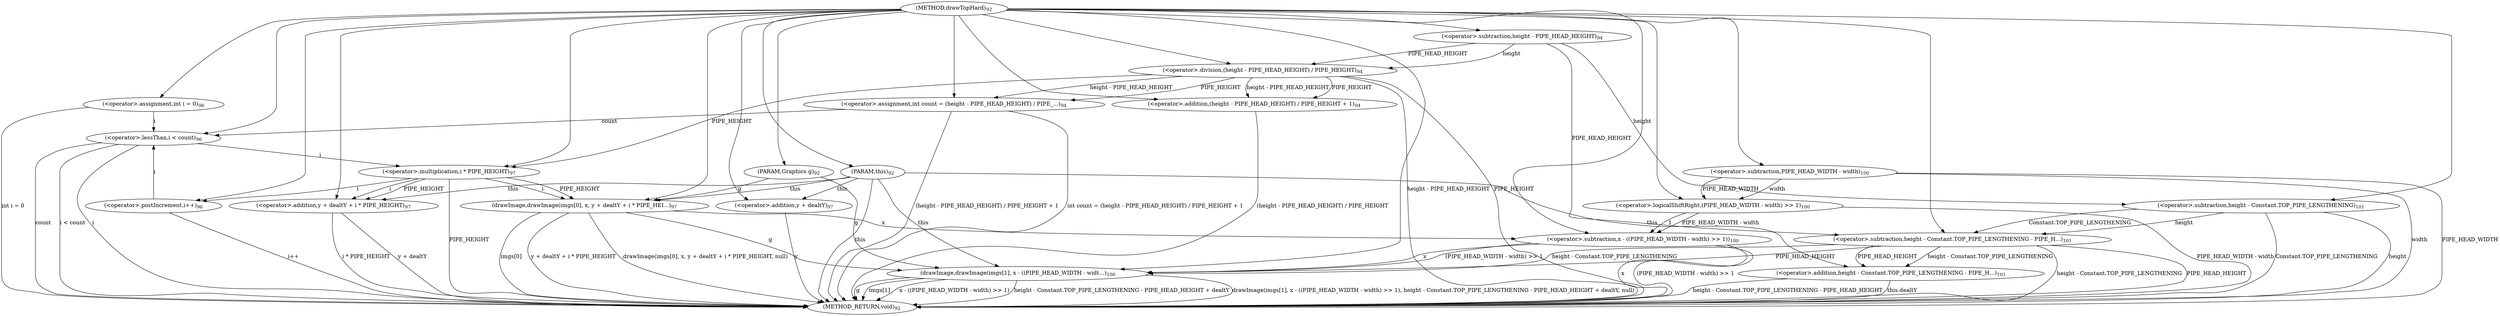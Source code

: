 digraph "drawTopHard" {  
"236" [label = <(METHOD,drawTopHard)<SUB>92</SUB>> ]
"303" [label = <(METHOD_RETURN,void)<SUB>92</SUB>> ]
"237" [label = <(PARAM,this)<SUB>92</SUB>> ]
"238" [label = <(PARAM,Graphics g)<SUB>92</SUB>> ]
"241" [label = <(&lt;operator&gt;.assignment,int count = (height - PIPE_HEAD_HEIGHT) / PIPE_...)<SUB>94</SUB>> ]
"277" [label = <(drawImage,drawImage(imgs[1], x - ((PIPE_HEAD_WIDTH - widt...)<SUB>100</SUB>> ]
"241" [label = <(&lt;operator&gt;.assignment,int count = (height - PIPE_HEAD_HEIGHT) / PIPE_...)<SUB>94</SUB>> ]
"241" [label = <(&lt;operator&gt;.assignment,int count = (height - PIPE_HEAD_HEIGHT) / PIPE_...)<SUB>94</SUB>> ]
"252" [label = <(&lt;operator&gt;.assignment,int i = 0)<SUB>96</SUB>> ]
"255" [label = <(&lt;operator&gt;.lessThan,i &lt; count)<SUB>96</SUB>> ]
"258" [label = <(&lt;operator&gt;.postIncrement,i++)<SUB>96</SUB>> ]
"277" [label = <(drawImage,drawImage(imgs[1], x - ((PIPE_HEAD_WIDTH - widt...)<SUB>100</SUB>> ]
"277" [label = <(drawImage,drawImage(imgs[1], x - ((PIPE_HEAD_WIDTH - widt...)<SUB>100</SUB>> ]
"277" [label = <(drawImage,drawImage(imgs[1], x - ((PIPE_HEAD_WIDTH - widt...)<SUB>100</SUB>> ]
"277" [label = <(drawImage,drawImage(imgs[1], x - ((PIPE_HEAD_WIDTH - widt...)<SUB>100</SUB>> ]
"277" [label = <(drawImage,drawImage(imgs[1], x - ((PIPE_HEAD_WIDTH - widt...)<SUB>100</SUB>> ]
"243" [label = <(&lt;operator&gt;.addition,(height - PIPE_HEAD_HEIGHT) / PIPE_HEIGHT + 1)<SUB>94</SUB>> ]
"243" [label = <(&lt;operator&gt;.addition,(height - PIPE_HEAD_HEIGHT) / PIPE_HEIGHT + 1)<SUB>94</SUB>> ]
"252" [label = <(&lt;operator&gt;.assignment,int i = 0)<SUB>96</SUB>> ]
"252" [label = <(&lt;operator&gt;.assignment,int i = 0)<SUB>96</SUB>> ]
"255" [label = <(&lt;operator&gt;.lessThan,i &lt; count)<SUB>96</SUB>> ]
"255" [label = <(&lt;operator&gt;.lessThan,i &lt; count)<SUB>96</SUB>> ]
"258" [label = <(&lt;operator&gt;.postIncrement,i++)<SUB>96</SUB>> ]
"261" [label = <(drawImage,drawImage(imgs[0], x, y + dealtY + i * PIPE_HEI...)<SUB>97</SUB>> ]
"282" [label = <(&lt;operator&gt;.subtraction,x - ((PIPE_HEAD_WIDTH - width) &gt;&gt; 1))<SUB>100</SUB>> ]
"282" [label = <(&lt;operator&gt;.subtraction,x - ((PIPE_HEAD_WIDTH - width) &gt;&gt; 1))<SUB>100</SUB>> ]
"289" [label = <(&lt;operator&gt;.addition,height - Constant.TOP_PIPE_LENGTHENING - PIPE_H...)<SUB>101</SUB>> ]
"289" [label = <(&lt;operator&gt;.addition,height - Constant.TOP_PIPE_LENGTHENING - PIPE_H...)<SUB>101</SUB>> ]
"244" [label = <(&lt;operator&gt;.division,(height - PIPE_HEAD_HEIGHT) / PIPE_HEIGHT)<SUB>94</SUB>> ]
"244" [label = <(&lt;operator&gt;.division,(height - PIPE_HEAD_HEIGHT) / PIPE_HEIGHT)<SUB>94</SUB>> ]
"261" [label = <(drawImage,drawImage(imgs[0], x, y + dealtY + i * PIPE_HEI...)<SUB>97</SUB>> ]
"261" [label = <(drawImage,drawImage(imgs[0], x, y + dealtY + i * PIPE_HEI...)<SUB>97</SUB>> ]
"261" [label = <(drawImage,drawImage(imgs[0], x, y + dealtY + i * PIPE_HEI...)<SUB>97</SUB>> ]
"261" [label = <(drawImage,drawImage(imgs[0], x, y + dealtY + i * PIPE_HEI...)<SUB>97</SUB>> ]
"261" [label = <(drawImage,drawImage(imgs[0], x, y + dealtY + i * PIPE_HEI...)<SUB>97</SUB>> ]
"284" [label = <(&lt;operator&gt;.logicalShiftRight,(PIPE_HEAD_WIDTH - width) &gt;&gt; 1)<SUB>100</SUB>> ]
"284" [label = <(&lt;operator&gt;.logicalShiftRight,(PIPE_HEAD_WIDTH - width) &gt;&gt; 1)<SUB>100</SUB>> ]
"290" [label = <(&lt;operator&gt;.subtraction,height - Constant.TOP_PIPE_LENGTHENING - PIPE_H...)<SUB>101</SUB>> ]
"290" [label = <(&lt;operator&gt;.subtraction,height - Constant.TOP_PIPE_LENGTHENING - PIPE_H...)<SUB>101</SUB>> ]
"245" [label = <(&lt;operator&gt;.subtraction,height - PIPE_HEAD_HEIGHT)<SUB>94</SUB>> ]
"245" [label = <(&lt;operator&gt;.subtraction,height - PIPE_HEAD_HEIGHT)<SUB>94</SUB>> ]
"267" [label = <(&lt;operator&gt;.addition,y + dealtY + i * PIPE_HEIGHT)<SUB>97</SUB>> ]
"267" [label = <(&lt;operator&gt;.addition,y + dealtY + i * PIPE_HEIGHT)<SUB>97</SUB>> ]
"285" [label = <(&lt;operator&gt;.subtraction,PIPE_HEAD_WIDTH - width)<SUB>100</SUB>> ]
"285" [label = <(&lt;operator&gt;.subtraction,PIPE_HEAD_WIDTH - width)<SUB>100</SUB>> ]
"291" [label = <(&lt;operator&gt;.subtraction,height - Constant.TOP_PIPE_LENGTHENING)<SUB>101</SUB>> ]
"291" [label = <(&lt;operator&gt;.subtraction,height - Constant.TOP_PIPE_LENGTHENING)<SUB>101</SUB>> ]
"268" [label = <(&lt;operator&gt;.addition,y + dealtY)<SUB>97</SUB>> ]
"268" [label = <(&lt;operator&gt;.addition,y + dealtY)<SUB>97</SUB>> ]
"273" [label = <(&lt;operator&gt;.multiplication,i * PIPE_HEIGHT)<SUB>97</SUB>> ]
"273" [label = <(&lt;operator&gt;.multiplication,i * PIPE_HEIGHT)<SUB>97</SUB>> ]
  "237" -> "303"  [ label = "this"] 
  "244" -> "303"  [ label = "height - PIPE_HEAD_HEIGHT"] 
  "244" -> "303"  [ label = "PIPE_HEIGHT"] 
  "243" -> "303"  [ label = "(height - PIPE_HEAD_HEIGHT) / PIPE_HEIGHT"] 
  "241" -> "303"  [ label = "(height - PIPE_HEAD_HEIGHT) / PIPE_HEIGHT + 1"] 
  "241" -> "303"  [ label = "int count = (height - PIPE_HEAD_HEIGHT) / PIPE_HEIGHT + 1"] 
  "252" -> "303"  [ label = "int i = 0"] 
  "255" -> "303"  [ label = "i"] 
  "255" -> "303"  [ label = "count"] 
  "255" -> "303"  [ label = "i &lt; count"] 
  "277" -> "303"  [ label = "g"] 
  "277" -> "303"  [ label = "imgs[1]"] 
  "282" -> "303"  [ label = "x"] 
  "285" -> "303"  [ label = "PIPE_HEAD_WIDTH"] 
  "284" -> "303"  [ label = "PIPE_HEAD_WIDTH - width"] 
  "282" -> "303"  [ label = "(PIPE_HEAD_WIDTH - width) &gt;&gt; 1"] 
  "277" -> "303"  [ label = "x - ((PIPE_HEAD_WIDTH - width) &gt;&gt; 1)"] 
  "291" -> "303"  [ label = "height"] 
  "291" -> "303"  [ label = "Constant.TOP_PIPE_LENGTHENING"] 
  "290" -> "303"  [ label = "height - Constant.TOP_PIPE_LENGTHENING"] 
  "290" -> "303"  [ label = "PIPE_HEAD_HEIGHT"] 
  "289" -> "303"  [ label = "height - Constant.TOP_PIPE_LENGTHENING - PIPE_HEAD_HEIGHT"] 
  "289" -> "303"  [ label = "this.dealtY"] 
  "277" -> "303"  [ label = "height - Constant.TOP_PIPE_LENGTHENING - PIPE_HEAD_HEIGHT + dealtY"] 
  "277" -> "303"  [ label = "drawImage(imgs[1], x - ((PIPE_HEAD_WIDTH - width) &gt;&gt; 1), height - Constant.TOP_PIPE_LENGTHENING - PIPE_HEAD_HEIGHT + dealtY, null)"] 
  "261" -> "303"  [ label = "imgs[0]"] 
  "267" -> "303"  [ label = "y + dealtY"] 
  "273" -> "303"  [ label = "PIPE_HEIGHT"] 
  "267" -> "303"  [ label = "i * PIPE_HEIGHT"] 
  "261" -> "303"  [ label = "y + dealtY + i * PIPE_HEIGHT"] 
  "261" -> "303"  [ label = "drawImage(imgs[0], x, y + dealtY + i * PIPE_HEIGHT, null)"] 
  "258" -> "303"  [ label = "i++"] 
  "268" -> "303"  [ label = "y"] 
  "285" -> "303"  [ label = "width"] 
  "236" -> "237" 
  "236" -> "238" 
  "244" -> "241"  [ label = "height - PIPE_HEAD_HEIGHT"] 
  "244" -> "241"  [ label = "PIPE_HEIGHT"] 
  "236" -> "241" 
  "236" -> "252" 
  "238" -> "277"  [ label = "g"] 
  "261" -> "277"  [ label = "g"] 
  "236" -> "277" 
  "282" -> "277"  [ label = "x"] 
  "282" -> "277"  [ label = "(PIPE_HEAD_WIDTH - width) &gt;&gt; 1"] 
  "290" -> "277"  [ label = "height - Constant.TOP_PIPE_LENGTHENING"] 
  "290" -> "277"  [ label = "PIPE_HEAD_HEIGHT"] 
  "237" -> "277"  [ label = "this"] 
  "244" -> "243"  [ label = "height - PIPE_HEAD_HEIGHT"] 
  "244" -> "243"  [ label = "PIPE_HEIGHT"] 
  "236" -> "243" 
  "252" -> "255"  [ label = "i"] 
  "258" -> "255"  [ label = "i"] 
  "236" -> "255" 
  "241" -> "255"  [ label = "count"] 
  "273" -> "258"  [ label = "i"] 
  "236" -> "258" 
  "261" -> "282"  [ label = "x"] 
  "236" -> "282" 
  "284" -> "282"  [ label = "PIPE_HEAD_WIDTH - width"] 
  "284" -> "282"  [ label = "1"] 
  "290" -> "289"  [ label = "height - Constant.TOP_PIPE_LENGTHENING"] 
  "290" -> "289"  [ label = "PIPE_HEAD_HEIGHT"] 
  "237" -> "289"  [ label = "this"] 
  "245" -> "244"  [ label = "height"] 
  "245" -> "244"  [ label = "PIPE_HEAD_HEIGHT"] 
  "236" -> "244" 
  "238" -> "261"  [ label = "g"] 
  "236" -> "261" 
  "237" -> "261"  [ label = "this"] 
  "273" -> "261"  [ label = "i"] 
  "273" -> "261"  [ label = "PIPE_HEIGHT"] 
  "285" -> "284"  [ label = "PIPE_HEAD_WIDTH"] 
  "285" -> "284"  [ label = "width"] 
  "236" -> "284" 
  "291" -> "290"  [ label = "height"] 
  "291" -> "290"  [ label = "Constant.TOP_PIPE_LENGTHENING"] 
  "245" -> "290"  [ label = "PIPE_HEAD_HEIGHT"] 
  "236" -> "290" 
  "236" -> "245" 
  "236" -> "267" 
  "237" -> "267"  [ label = "this"] 
  "273" -> "267"  [ label = "i"] 
  "273" -> "267"  [ label = "PIPE_HEIGHT"] 
  "236" -> "285" 
  "245" -> "291"  [ label = "height"] 
  "236" -> "291" 
  "236" -> "268" 
  "237" -> "268"  [ label = "this"] 
  "255" -> "273"  [ label = "i"] 
  "236" -> "273" 
  "244" -> "273"  [ label = "PIPE_HEIGHT"] 
}
